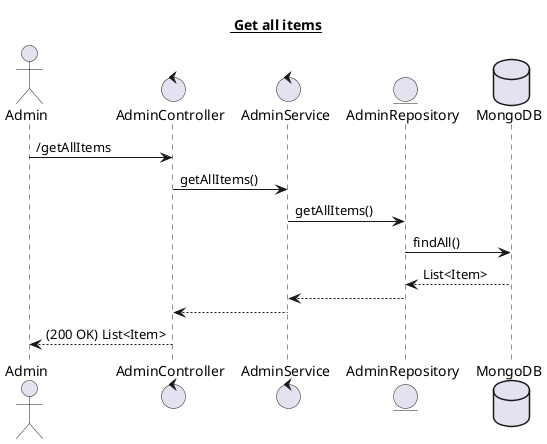 @startuml
title <U> Get all items

actor Admin
control "AdminController" as Controller
control "AdminService" as Service
entity AdminRepository as Dao
database MongoDB as DB

Admin -> Controller : /getAllItems
Controller -> Service : getAllItems()
Service -> Dao : getAllItems()
Dao -> DB: findAll()
DB --> Dao : List<Item>
Dao --> Service
Service --> Controller
Controller --> Admin : (200 OK) List<Item>

@enduml